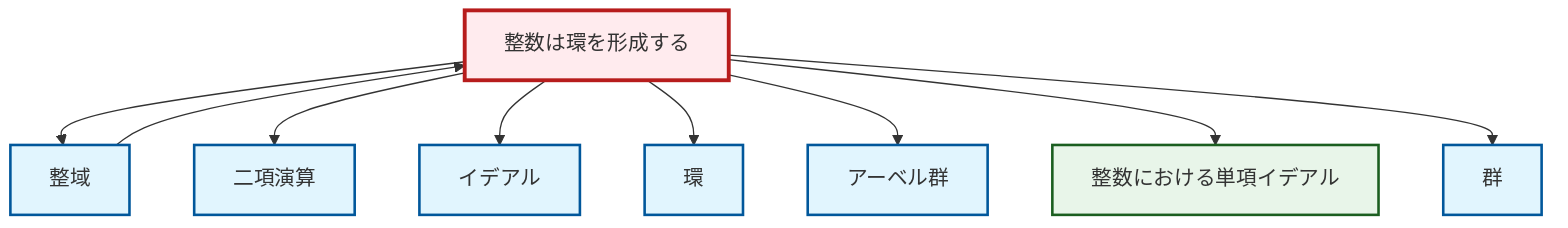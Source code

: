 graph TD
    classDef definition fill:#e1f5fe,stroke:#01579b,stroke-width:2px
    classDef theorem fill:#f3e5f5,stroke:#4a148c,stroke-width:2px
    classDef axiom fill:#fff3e0,stroke:#e65100,stroke-width:2px
    classDef example fill:#e8f5e9,stroke:#1b5e20,stroke-width:2px
    classDef current fill:#ffebee,stroke:#b71c1c,stroke-width:3px
    ex-integers-ring["整数は環を形成する"]:::example
    def-abelian-group["アーベル群"]:::definition
    def-binary-operation["二項演算"]:::definition
    def-integral-domain["整域"]:::definition
    def-ring["環"]:::definition
    ex-principal-ideal["整数における単項イデアル"]:::example
    def-group["群"]:::definition
    def-ideal["イデアル"]:::definition
    ex-integers-ring --> def-integral-domain
    ex-integers-ring --> def-binary-operation
    def-integral-domain --> ex-integers-ring
    ex-integers-ring --> def-ideal
    ex-integers-ring --> def-ring
    ex-integers-ring --> def-abelian-group
    ex-integers-ring --> ex-principal-ideal
    ex-integers-ring --> def-group
    class ex-integers-ring current